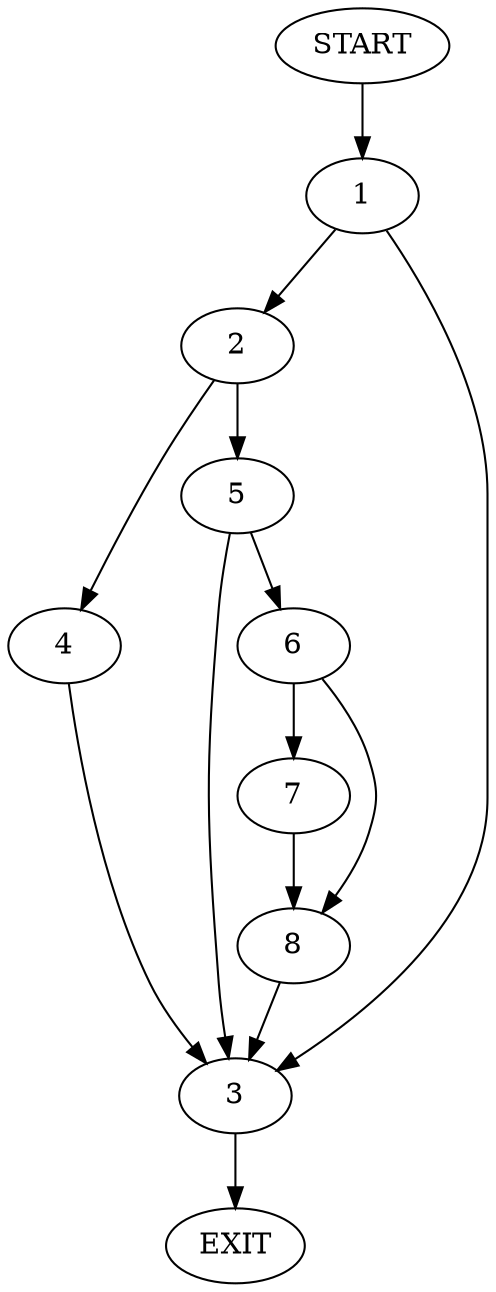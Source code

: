 digraph {
0 [label="START"]
9 [label="EXIT"]
0 -> 1
1 -> 2
1 -> 3
3 -> 9
2 -> 4
2 -> 5
4 -> 3
5 -> 6
5 -> 3
6 -> 7
6 -> 8
7 -> 8
8 -> 3
}
